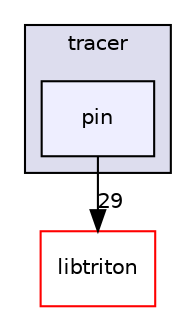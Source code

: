 digraph "/home/ubuntu/projects/pin-2.14/source/tools/Triton/src/tracer/pin" {
  compound=true
  node [ fontsize="10", fontname="Helvetica"];
  edge [ labelfontsize="10", labelfontname="Helvetica"];
  subgraph clusterdir_419569bb6464a79f27b27102966d14b7 {
    graph [ bgcolor="#ddddee", pencolor="black", label="tracer" fontname="Helvetica", fontsize="10", URL="dir_419569bb6464a79f27b27102966d14b7.html"]
  dir_9b9980bfbb72db62ead7d70880136166 [shape=box, label="pin", style="filled", fillcolor="#eeeeff", pencolor="black", URL="dir_9b9980bfbb72db62ead7d70880136166.html"];
  }
  dir_6826be0f3781bbf5456339e274d7c653 [shape=box label="libtriton" fillcolor="white" style="filled" color="red" URL="dir_6826be0f3781bbf5456339e274d7c653.html"];
  dir_9b9980bfbb72db62ead7d70880136166->dir_6826be0f3781bbf5456339e274d7c653 [headlabel="29", labeldistance=1.5 headhref="dir_000004_000001.html"];
}
